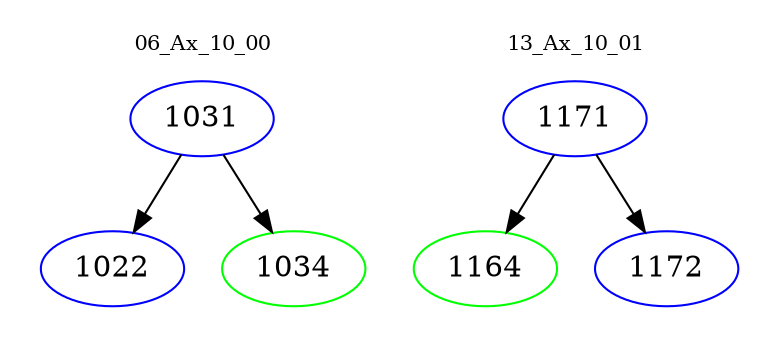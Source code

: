 digraph{
subgraph cluster_0 {
color = white
label = "06_Ax_10_00";
fontsize=10;
T0_1031 [label="1031", color="blue"]
T0_1031 -> T0_1022 [color="black"]
T0_1022 [label="1022", color="blue"]
T0_1031 -> T0_1034 [color="black"]
T0_1034 [label="1034", color="green"]
}
subgraph cluster_1 {
color = white
label = "13_Ax_10_01";
fontsize=10;
T1_1171 [label="1171", color="blue"]
T1_1171 -> T1_1164 [color="black"]
T1_1164 [label="1164", color="green"]
T1_1171 -> T1_1172 [color="black"]
T1_1172 [label="1172", color="blue"]
}
}
